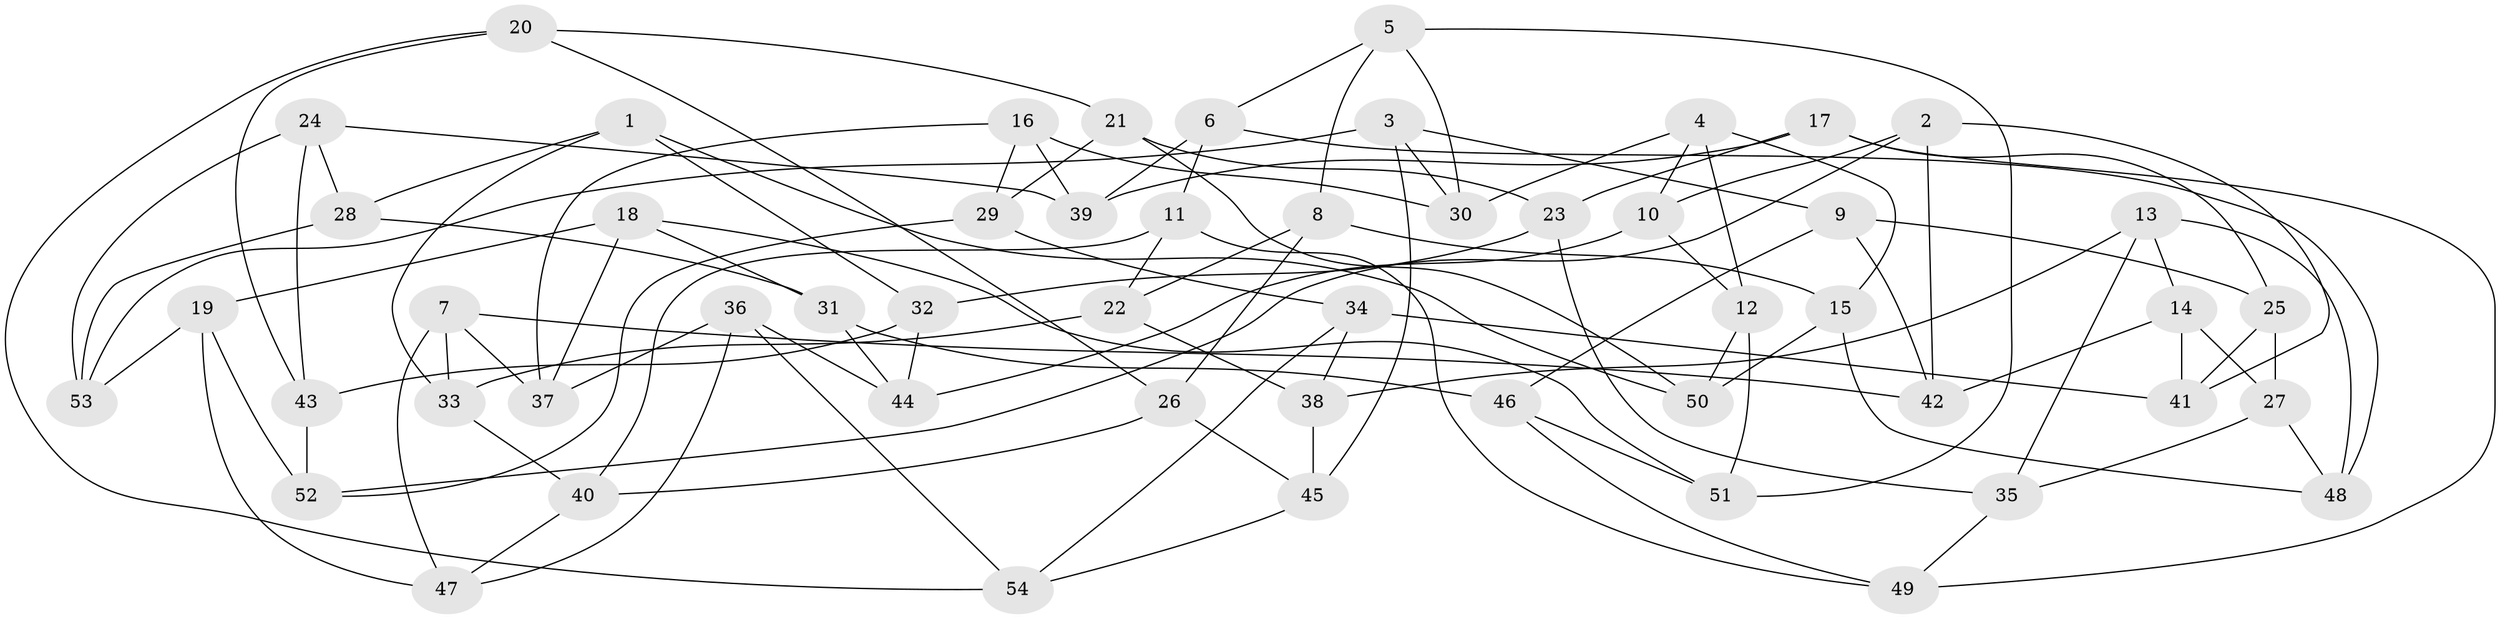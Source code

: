 // Generated by graph-tools (version 1.1) at 2025/16/03/09/25 04:16:23]
// undirected, 54 vertices, 108 edges
graph export_dot {
graph [start="1"]
  node [color=gray90,style=filled];
  1;
  2;
  3;
  4;
  5;
  6;
  7;
  8;
  9;
  10;
  11;
  12;
  13;
  14;
  15;
  16;
  17;
  18;
  19;
  20;
  21;
  22;
  23;
  24;
  25;
  26;
  27;
  28;
  29;
  30;
  31;
  32;
  33;
  34;
  35;
  36;
  37;
  38;
  39;
  40;
  41;
  42;
  43;
  44;
  45;
  46;
  47;
  48;
  49;
  50;
  51;
  52;
  53;
  54;
  1 -- 50;
  1 -- 28;
  1 -- 32;
  1 -- 33;
  2 -- 41;
  2 -- 10;
  2 -- 42;
  2 -- 52;
  3 -- 30;
  3 -- 53;
  3 -- 9;
  3 -- 45;
  4 -- 15;
  4 -- 12;
  4 -- 10;
  4 -- 30;
  5 -- 8;
  5 -- 51;
  5 -- 6;
  5 -- 30;
  6 -- 39;
  6 -- 11;
  6 -- 48;
  7 -- 37;
  7 -- 42;
  7 -- 33;
  7 -- 47;
  8 -- 15;
  8 -- 22;
  8 -- 26;
  9 -- 42;
  9 -- 46;
  9 -- 25;
  10 -- 12;
  10 -- 44;
  11 -- 49;
  11 -- 22;
  11 -- 40;
  12 -- 51;
  12 -- 50;
  13 -- 14;
  13 -- 48;
  13 -- 38;
  13 -- 35;
  14 -- 41;
  14 -- 42;
  14 -- 27;
  15 -- 48;
  15 -- 50;
  16 -- 29;
  16 -- 39;
  16 -- 37;
  16 -- 30;
  17 -- 49;
  17 -- 39;
  17 -- 25;
  17 -- 23;
  18 -- 19;
  18 -- 37;
  18 -- 51;
  18 -- 31;
  19 -- 47;
  19 -- 52;
  19 -- 53;
  20 -- 54;
  20 -- 26;
  20 -- 21;
  20 -- 43;
  21 -- 50;
  21 -- 23;
  21 -- 29;
  22 -- 33;
  22 -- 38;
  23 -- 35;
  23 -- 32;
  24 -- 28;
  24 -- 43;
  24 -- 53;
  24 -- 39;
  25 -- 27;
  25 -- 41;
  26 -- 45;
  26 -- 40;
  27 -- 35;
  27 -- 48;
  28 -- 53;
  28 -- 31;
  29 -- 52;
  29 -- 34;
  31 -- 44;
  31 -- 46;
  32 -- 43;
  32 -- 44;
  33 -- 40;
  34 -- 41;
  34 -- 38;
  34 -- 54;
  35 -- 49;
  36 -- 54;
  36 -- 47;
  36 -- 44;
  36 -- 37;
  38 -- 45;
  40 -- 47;
  43 -- 52;
  45 -- 54;
  46 -- 51;
  46 -- 49;
}
